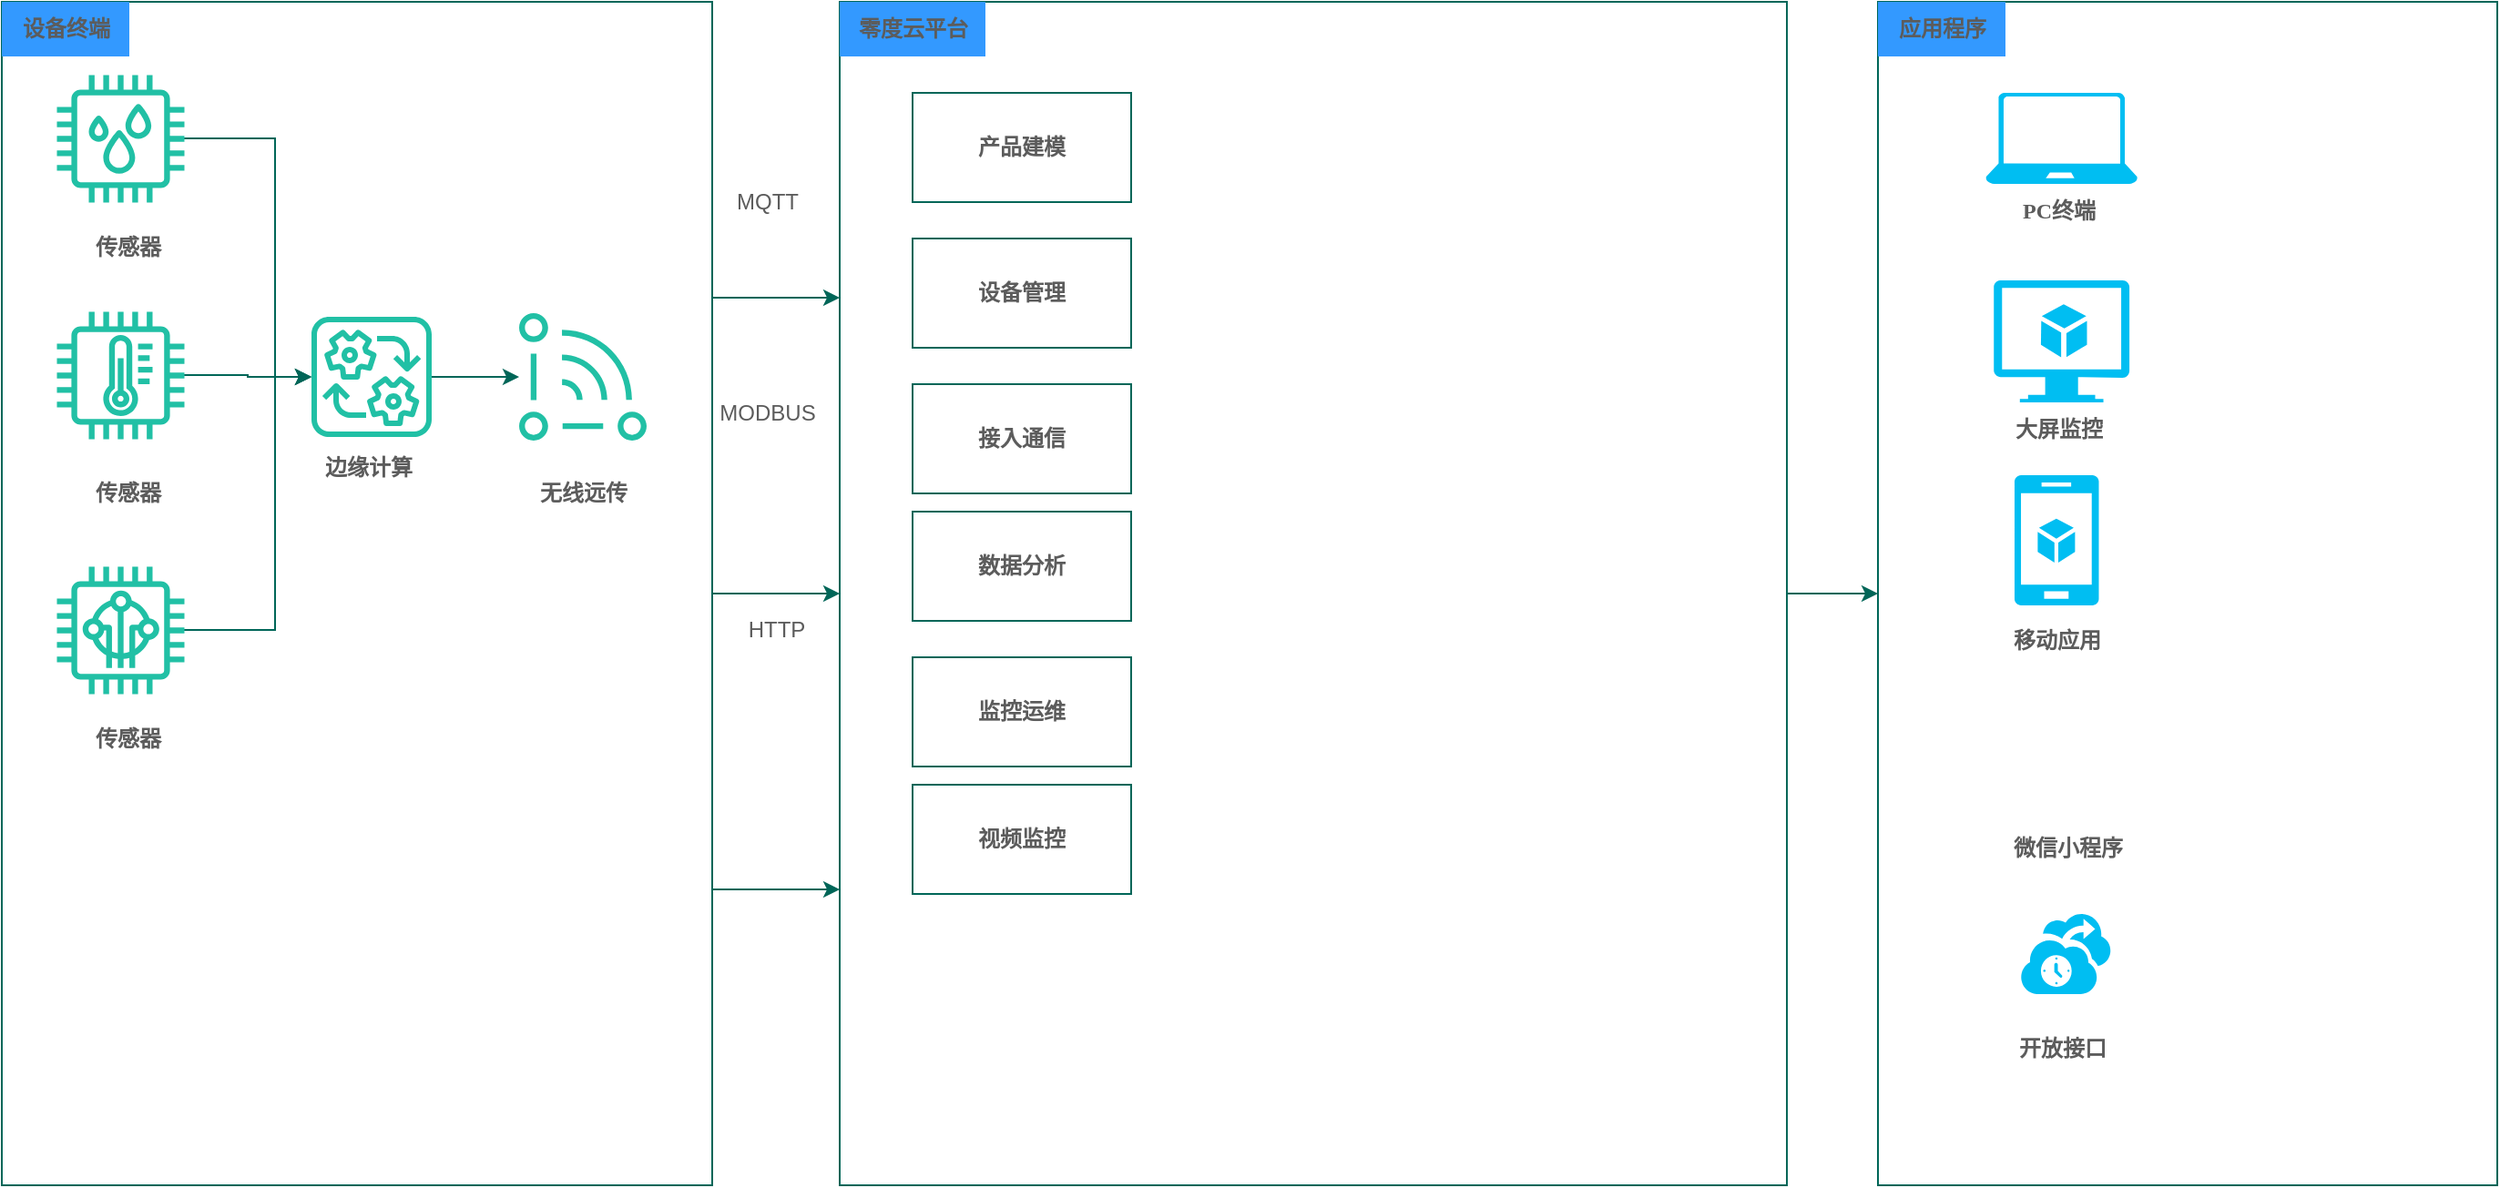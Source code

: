 <mxfile version="20.2.7" type="github">
  <diagram id="eXwY4UNL-JvXnbsKmHx1" name="第 1 页">
    <mxGraphModel dx="1347" dy="756" grid="1" gridSize="10" guides="1" tooltips="1" connect="1" arrows="1" fold="1" page="1" pageScale="1" pageWidth="827" pageHeight="1169" math="0" shadow="0">
      <root>
        <mxCell id="0" />
        <mxCell id="1" parent="0" />
        <mxCell id="tjXEyFFxzJn_yfCBgNNE-80" style="edgeStyle=orthogonalEdgeStyle;rounded=0;orthogonalLoop=1;jettySize=auto;html=1;entryX=0;entryY=0.5;entryDx=0;entryDy=0;fontColor=#5C5C5C;strokeColor=#006658;fillColor=#21C0A5;" edge="1" parent="1" source="tjXEyFFxzJn_yfCBgNNE-59" target="tjXEyFFxzJn_yfCBgNNE-73">
          <mxGeometry relative="1" as="geometry" />
        </mxCell>
        <mxCell id="tjXEyFFxzJn_yfCBgNNE-81" style="edgeStyle=orthogonalEdgeStyle;rounded=0;orthogonalLoop=1;jettySize=auto;html=1;exitX=1;exitY=0.75;exitDx=0;exitDy=0;entryX=0;entryY=0.75;entryDx=0;entryDy=0;fontColor=#5C5C5C;strokeColor=#006658;fillColor=#21C0A5;" edge="1" parent="1" source="tjXEyFFxzJn_yfCBgNNE-59" target="tjXEyFFxzJn_yfCBgNNE-73">
          <mxGeometry relative="1" as="geometry" />
        </mxCell>
        <mxCell id="tjXEyFFxzJn_yfCBgNNE-82" style="edgeStyle=orthogonalEdgeStyle;rounded=0;orthogonalLoop=1;jettySize=auto;html=1;exitX=1;exitY=0.25;exitDx=0;exitDy=0;entryX=0;entryY=0.25;entryDx=0;entryDy=0;fontColor=#5C5C5C;strokeColor=#006658;fillColor=#21C0A5;" edge="1" parent="1" source="tjXEyFFxzJn_yfCBgNNE-59" target="tjXEyFFxzJn_yfCBgNNE-73">
          <mxGeometry relative="1" as="geometry" />
        </mxCell>
        <mxCell id="tjXEyFFxzJn_yfCBgNNE-59" value="" style="rounded=0;whiteSpace=wrap;html=1;fontFamily=Helvetica;fontSize=12;fontColor=#5C5C5C;fillColor=none;labelBorderColor=#A9C4EB;strokeColor=#006658;" vertex="1" parent="1">
          <mxGeometry x="60" y="240" width="390" height="650" as="geometry" />
        </mxCell>
        <mxCell id="tjXEyFFxzJn_yfCBgNNE-68" style="edgeStyle=orthogonalEdgeStyle;rounded=0;orthogonalLoop=1;jettySize=auto;html=1;fontColor=#5C5C5C;strokeColor=#006658;fillColor=#21C0A5;" edge="1" parent="1" source="tjXEyFFxzJn_yfCBgNNE-10" target="tjXEyFFxzJn_yfCBgNNE-65">
          <mxGeometry relative="1" as="geometry">
            <Array as="points">
              <mxPoint x="210" y="315" />
              <mxPoint x="210" y="446" />
            </Array>
          </mxGeometry>
        </mxCell>
        <mxCell id="tjXEyFFxzJn_yfCBgNNE-10" value="" style="sketch=0;outlineConnect=0;fontColor=#5C5C5C;fillColor=#21C0A5;strokeColor=#006658;verticalLabelPosition=bottom;verticalAlign=top;align=center;html=1;fontSize=12;fontStyle=0;aspect=fixed;pointerEvents=1;shape=mxgraph.aws4.iot_thing_humidity_sensor;fillStyle=auto;strokeWidth=0.3;" vertex="1" parent="1">
          <mxGeometry x="90" y="280" width="70" height="70" as="geometry" />
        </mxCell>
        <mxCell id="tjXEyFFxzJn_yfCBgNNE-69" style="edgeStyle=orthogonalEdgeStyle;rounded=0;orthogonalLoop=1;jettySize=auto;html=1;fontColor=#5C5C5C;strokeColor=#006658;fillColor=#21C0A5;" edge="1" parent="1" source="tjXEyFFxzJn_yfCBgNNE-11" target="tjXEyFFxzJn_yfCBgNNE-65">
          <mxGeometry relative="1" as="geometry" />
        </mxCell>
        <mxCell id="tjXEyFFxzJn_yfCBgNNE-11" value="" style="sketch=0;outlineConnect=0;fontColor=#5C5C5C;fillColor=#21C0A5;strokeColor=#006658;verticalLabelPosition=bottom;verticalAlign=top;align=center;html=1;fontSize=12;fontStyle=0;aspect=fixed;pointerEvents=1;shape=mxgraph.aws4.iot_thing_temperature_sensor;strokeWidth=0.3;" vertex="1" parent="1">
          <mxGeometry x="90" y="410" width="70" height="70" as="geometry" />
        </mxCell>
        <mxCell id="tjXEyFFxzJn_yfCBgNNE-70" style="edgeStyle=orthogonalEdgeStyle;rounded=0;orthogonalLoop=1;jettySize=auto;html=1;fontColor=#5C5C5C;strokeColor=#006658;fillColor=#21C0A5;" edge="1" parent="1" source="tjXEyFFxzJn_yfCBgNNE-14" target="tjXEyFFxzJn_yfCBgNNE-65">
          <mxGeometry relative="1" as="geometry">
            <mxPoint x="220" y="450" as="targetPoint" />
            <Array as="points">
              <mxPoint x="210" y="585" />
              <mxPoint x="210" y="446" />
            </Array>
          </mxGeometry>
        </mxCell>
        <mxCell id="tjXEyFFxzJn_yfCBgNNE-14" value="" style="sketch=0;outlineConnect=0;fontColor=#5C5C5C;fillColor=#21C0A5;strokeColor=#006658;verticalLabelPosition=bottom;verticalAlign=top;align=center;html=1;fontSize=12;fontStyle=0;aspect=fixed;pointerEvents=1;shape=mxgraph.aws4.iot_thing_freertos_device;fillStyle=auto;strokeWidth=0.3;" vertex="1" parent="1">
          <mxGeometry x="90" y="550" width="70" height="70" as="geometry" />
        </mxCell>
        <mxCell id="tjXEyFFxzJn_yfCBgNNE-51" value="" style="sketch=0;outlineConnect=0;fontColor=#5C5C5C;fillColor=#21C0A5;strokeColor=none;dashed=0;verticalLabelPosition=bottom;verticalAlign=top;align=center;html=1;fontSize=12;fontStyle=0;aspect=fixed;pointerEvents=1;shape=mxgraph.aws4.iot_sailboat;fontFamily=Helvetica;" vertex="1" parent="1">
          <mxGeometry x="344" y="411" width="70" height="70" as="geometry" />
        </mxCell>
        <mxCell id="tjXEyFFxzJn_yfCBgNNE-60" value="传感器" style="text;html=1;resizable=0;autosize=1;align=center;verticalAlign=middle;points=[];fillColor=none;strokeColor=none;rounded=0;fontFamily=Verdana;fontSize=12;fontColor=#5C5C5C;fontStyle=1" vertex="1" parent="1">
          <mxGeometry x="99" y="360" width="60" height="30" as="geometry" />
        </mxCell>
        <mxCell id="tjXEyFFxzJn_yfCBgNNE-63" value="传感器" style="text;html=1;resizable=0;autosize=1;align=center;verticalAlign=middle;points=[];fillColor=none;strokeColor=none;rounded=0;fontFamily=Verdana;fontSize=12;fontColor=#5C5C5C;fontStyle=1" vertex="1" parent="1">
          <mxGeometry x="99" y="495" width="60" height="30" as="geometry" />
        </mxCell>
        <mxCell id="tjXEyFFxzJn_yfCBgNNE-64" value="传感器" style="text;html=1;resizable=0;autosize=1;align=center;verticalAlign=middle;points=[];fillColor=none;strokeColor=none;rounded=0;fontFamily=Verdana;fontSize=12;fontColor=#5C5C5C;fontStyle=1" vertex="1" parent="1">
          <mxGeometry x="99" y="630" width="60" height="30" as="geometry" />
        </mxCell>
        <mxCell id="tjXEyFFxzJn_yfCBgNNE-71" style="edgeStyle=orthogonalEdgeStyle;rounded=0;orthogonalLoop=1;jettySize=auto;html=1;fontColor=#5C5C5C;strokeColor=#006658;fillColor=#21C0A5;" edge="1" parent="1" source="tjXEyFFxzJn_yfCBgNNE-65" target="tjXEyFFxzJn_yfCBgNNE-51">
          <mxGeometry relative="1" as="geometry" />
        </mxCell>
        <mxCell id="tjXEyFFxzJn_yfCBgNNE-65" value="" style="sketch=0;outlineConnect=0;fontColor=#5C5C5C;fillColor=#21C0A5;strokeColor=none;dashed=0;verticalLabelPosition=bottom;verticalAlign=top;align=center;html=1;fontSize=12;fontStyle=0;aspect=fixed;pointerEvents=1;shape=mxgraph.aws4.iot_greengrass_interprocess_communication;" vertex="1" parent="1">
          <mxGeometry x="230" y="413" width="66" height="66" as="geometry" />
        </mxCell>
        <mxCell id="tjXEyFFxzJn_yfCBgNNE-66" value="边缘计算" style="text;html=1;resizable=0;autosize=1;align=center;verticalAlign=middle;points=[];fillColor=none;strokeColor=none;rounded=0;fontFamily=Verdana;fontSize=12;fontColor=#5C5C5C;fontStyle=1" vertex="1" parent="1">
          <mxGeometry x="226" y="481" width="70" height="30" as="geometry" />
        </mxCell>
        <mxCell id="tjXEyFFxzJn_yfCBgNNE-67" value="无线远传" style="text;html=1;resizable=0;autosize=1;align=center;verticalAlign=middle;points=[];fillColor=none;strokeColor=none;rounded=0;fontFamily=Verdana;fontSize=12;fontColor=#5C5C5C;fontStyle=1" vertex="1" parent="1">
          <mxGeometry x="344" y="495" width="70" height="30" as="geometry" />
        </mxCell>
        <mxCell id="tjXEyFFxzJn_yfCBgNNE-72" value="设备终端" style="text;html=1;resizable=0;autosize=1;align=center;verticalAlign=middle;points=[];fillColor=#3399FF;strokeColor=none;rounded=0;fontFamily=Verdana;fontSize=12;fontColor=#5C5C5C;fontStyle=1" vertex="1" parent="1">
          <mxGeometry x="60" y="240" width="70" height="30" as="geometry" />
        </mxCell>
        <mxCell id="tjXEyFFxzJn_yfCBgNNE-118" style="edgeStyle=orthogonalEdgeStyle;rounded=0;orthogonalLoop=1;jettySize=auto;html=1;entryX=0;entryY=0.5;entryDx=0;entryDy=0;fontColor=#5C5C5C;strokeColor=#006658;fillColor=#21C0A5;" edge="1" parent="1" source="tjXEyFFxzJn_yfCBgNNE-73" target="tjXEyFFxzJn_yfCBgNNE-101">
          <mxGeometry relative="1" as="geometry" />
        </mxCell>
        <mxCell id="tjXEyFFxzJn_yfCBgNNE-73" value="" style="rounded=0;whiteSpace=wrap;html=1;fontFamily=Helvetica;fontSize=12;fontColor=#5C5C5C;fillColor=none;labelBorderColor=#A9C4EB;strokeColor=#006658;" vertex="1" parent="1">
          <mxGeometry x="520" y="240" width="520" height="650" as="geometry" />
        </mxCell>
        <mxCell id="tjXEyFFxzJn_yfCBgNNE-74" value="零度云平台" style="text;html=1;resizable=0;autosize=1;align=center;verticalAlign=middle;points=[];fillColor=#3399FF;strokeColor=none;rounded=0;fontFamily=Verdana;fontSize=12;fontColor=#5C5C5C;fontStyle=1" vertex="1" parent="1">
          <mxGeometry x="520" y="240" width="80" height="30" as="geometry" />
        </mxCell>
        <mxCell id="tjXEyFFxzJn_yfCBgNNE-83" value="MQTT" style="text;html=1;align=center;verticalAlign=middle;resizable=0;points=[];autosize=1;strokeColor=none;fillColor=none;fontColor=#5C5C5C;" vertex="1" parent="1">
          <mxGeometry x="450" y="335" width="60" height="30" as="geometry" />
        </mxCell>
        <mxCell id="tjXEyFFxzJn_yfCBgNNE-84" value="MODBUS" style="text;html=1;align=center;verticalAlign=middle;resizable=0;points=[];autosize=1;strokeColor=none;fillColor=none;fontColor=#5C5C5C;" vertex="1" parent="1">
          <mxGeometry x="440" y="451" width="80" height="30" as="geometry" />
        </mxCell>
        <mxCell id="tjXEyFFxzJn_yfCBgNNE-85" value="HTTP" style="text;html=1;align=center;verticalAlign=middle;resizable=0;points=[];autosize=1;strokeColor=none;fillColor=none;fontColor=#5C5C5C;" vertex="1" parent="1">
          <mxGeometry x="460" y="570" width="50" height="30" as="geometry" />
        </mxCell>
        <mxCell id="tjXEyFFxzJn_yfCBgNNE-91" value="&lt;b&gt;产品建模&lt;/b&gt;" style="rounded=0;whiteSpace=wrap;html=1;fontColor=#5C5C5C;strokeColor=#006658;fillColor=none;" vertex="1" parent="1">
          <mxGeometry x="560" y="290" width="120" height="60" as="geometry" />
        </mxCell>
        <mxCell id="tjXEyFFxzJn_yfCBgNNE-97" value="&lt;b&gt;视频监控&lt;/b&gt;" style="rounded=0;whiteSpace=wrap;html=1;fontColor=#5C5C5C;strokeColor=#006658;fillColor=none;" vertex="1" parent="1">
          <mxGeometry x="560" y="670" width="120" height="60" as="geometry" />
        </mxCell>
        <mxCell id="tjXEyFFxzJn_yfCBgNNE-98" value="&lt;b&gt;监控运维&lt;/b&gt;" style="rounded=0;whiteSpace=wrap;html=1;fontColor=#5C5C5C;strokeColor=#006658;fillColor=none;" vertex="1" parent="1">
          <mxGeometry x="560" y="600" width="120" height="60" as="geometry" />
        </mxCell>
        <mxCell id="tjXEyFFxzJn_yfCBgNNE-99" value="&lt;b&gt;接入通信&lt;/b&gt;" style="rounded=0;whiteSpace=wrap;html=1;fontColor=#5C5C5C;strokeColor=#006658;fillColor=none;" vertex="1" parent="1">
          <mxGeometry x="560" y="450" width="120" height="60" as="geometry" />
        </mxCell>
        <mxCell id="tjXEyFFxzJn_yfCBgNNE-101" value="" style="rounded=0;whiteSpace=wrap;html=1;fontFamily=Helvetica;fontSize=12;fontColor=#5C5C5C;fillColor=none;labelBorderColor=#A9C4EB;strokeColor=#006658;" vertex="1" parent="1">
          <mxGeometry x="1090" y="240" width="340" height="650" as="geometry" />
        </mxCell>
        <mxCell id="tjXEyFFxzJn_yfCBgNNE-100" value="&lt;b&gt;设备管理&lt;/b&gt;" style="rounded=0;whiteSpace=wrap;html=1;fontColor=#5C5C5C;strokeColor=#006658;fillColor=none;" vertex="1" parent="1">
          <mxGeometry x="560" y="370" width="120" height="60" as="geometry" />
        </mxCell>
        <mxCell id="tjXEyFFxzJn_yfCBgNNE-102" value="应用程序" style="text;html=1;resizable=0;autosize=1;align=center;verticalAlign=middle;points=[];fillColor=#3399FF;strokeColor=none;rounded=0;fontFamily=Verdana;fontSize=12;fontColor=#5C5C5C;fontStyle=1" vertex="1" parent="1">
          <mxGeometry x="1090" y="240" width="70" height="30" as="geometry" />
        </mxCell>
        <mxCell id="tjXEyFFxzJn_yfCBgNNE-103" value="&lt;b&gt;数据分析&lt;/b&gt;" style="rounded=0;whiteSpace=wrap;html=1;fontColor=#5C5C5C;strokeColor=#006658;fillColor=none;" vertex="1" parent="1">
          <mxGeometry x="560" y="520" width="120" height="60" as="geometry" />
        </mxCell>
        <mxCell id="tjXEyFFxzJn_yfCBgNNE-106" value="" style="shape=image;html=1;verticalAlign=top;verticalLabelPosition=bottom;labelBackgroundColor=#ffffff;imageAspect=0;aspect=fixed;image=https://cdn1.iconfinder.com/data/icons/rounded-social-media/512/wechat-128.png;fontColor=#5C5C5C;strokeColor=#006658;fillColor=#21C0A5;" vertex="1" parent="1">
          <mxGeometry x="1165.12" y="632" width="58" height="58" as="geometry" />
        </mxCell>
        <mxCell id="tjXEyFFxzJn_yfCBgNNE-107" value="微信小程序" style="text;html=1;resizable=0;autosize=1;align=center;verticalAlign=middle;points=[];fillColor=none;strokeColor=none;rounded=0;fontFamily=Verdana;fontSize=12;fontColor=#5C5C5C;fontStyle=1" vertex="1" parent="1">
          <mxGeometry x="1153.61" y="690" width="80" height="30" as="geometry" />
        </mxCell>
        <mxCell id="tjXEyFFxzJn_yfCBgNNE-109" value="移动应用" style="text;html=1;resizable=0;autosize=1;align=center;verticalAlign=middle;points=[];fillColor=none;strokeColor=none;rounded=0;fontFamily=Verdana;fontSize=12;fontColor=#5C5C5C;fontStyle=1" vertex="1" parent="1">
          <mxGeometry x="1153.12" y="576" width="70" height="30" as="geometry" />
        </mxCell>
        <mxCell id="tjXEyFFxzJn_yfCBgNNE-113" value="" style="verticalLabelPosition=bottom;html=1;verticalAlign=top;align=center;strokeColor=none;fillColor=#00BEF2;shape=mxgraph.azure.virtual_machine_feature;pointerEvents=1;fontColor=#5C5C5C;" vertex="1" parent="1">
          <mxGeometry x="1153.61" y="393" width="74.44" height="67" as="geometry" />
        </mxCell>
        <mxCell id="tjXEyFFxzJn_yfCBgNNE-114" value="" style="verticalLabelPosition=bottom;html=1;verticalAlign=top;align=center;strokeColor=none;fillColor=#00BEF2;shape=mxgraph.azure.mobile_services;pointerEvents=1;fontColor=#5C5C5C;" vertex="1" parent="1">
          <mxGeometry x="1164.89" y="500" width="46.46" height="71.48" as="geometry" />
        </mxCell>
        <mxCell id="tjXEyFFxzJn_yfCBgNNE-115" value="" style="verticalLabelPosition=bottom;html=1;verticalAlign=top;align=center;strokeColor=none;fillColor=#00BEF2;shape=mxgraph.azure.laptop;pointerEvents=1;fontColor=#5C5C5C;" vertex="1" parent="1">
          <mxGeometry x="1149.17" y="290" width="83.33" height="50" as="geometry" />
        </mxCell>
        <mxCell id="tjXEyFFxzJn_yfCBgNNE-116" value="PC终端" style="text;html=1;resizable=0;autosize=1;align=center;verticalAlign=middle;points=[];fillColor=none;strokeColor=none;rounded=0;fontFamily=Verdana;fontSize=12;fontColor=#5C5C5C;fontStyle=1" vertex="1" parent="1">
          <mxGeometry x="1159.17" y="340" width="60" height="30" as="geometry" />
        </mxCell>
        <mxCell id="tjXEyFFxzJn_yfCBgNNE-117" value="大屏监控" style="text;html=1;resizable=0;autosize=1;align=center;verticalAlign=middle;points=[];fillColor=none;strokeColor=none;rounded=0;fontFamily=Verdana;fontSize=12;fontColor=#5C5C5C;fontStyle=1" vertex="1" parent="1">
          <mxGeometry x="1153.61" y="460" width="70" height="30" as="geometry" />
        </mxCell>
        <mxCell id="tjXEyFFxzJn_yfCBgNNE-119" value="" style="verticalLabelPosition=bottom;html=1;verticalAlign=top;align=center;strokeColor=none;fillColor=#00BEF2;shape=mxgraph.azure.backup_service;fontColor=#5C5C5C;" vertex="1" parent="1">
          <mxGeometry x="1168" y="740" width="50" height="45" as="geometry" />
        </mxCell>
        <mxCell id="tjXEyFFxzJn_yfCBgNNE-120" value="开放接口" style="text;html=1;resizable=0;autosize=1;align=center;verticalAlign=middle;points=[];fillColor=none;strokeColor=none;rounded=0;fontFamily=Verdana;fontSize=12;fontColor=#5C5C5C;fontStyle=1" vertex="1" parent="1">
          <mxGeometry x="1155.83" y="800" width="70" height="30" as="geometry" />
        </mxCell>
      </root>
    </mxGraphModel>
  </diagram>
</mxfile>
